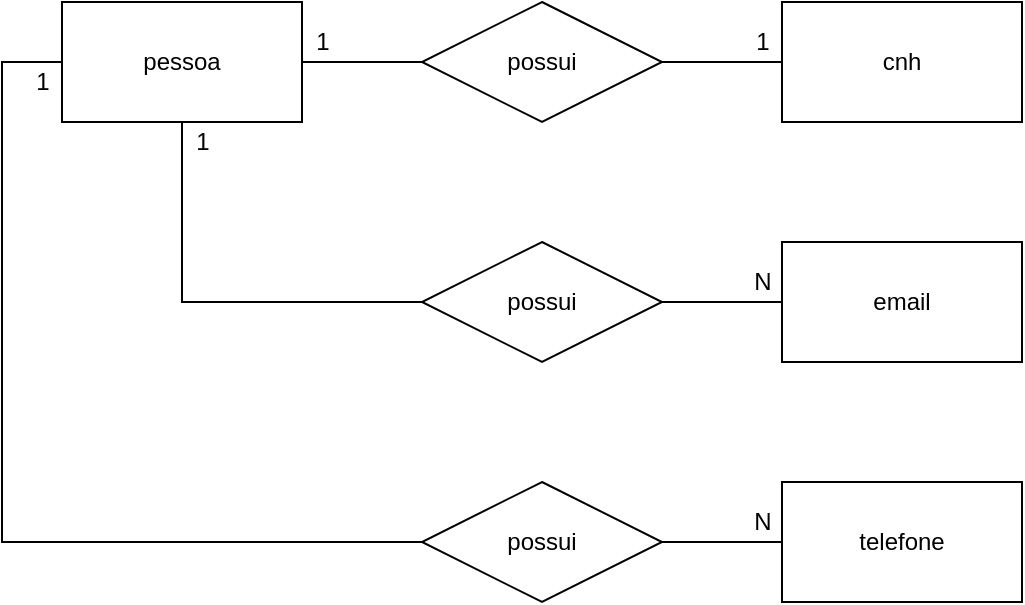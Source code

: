<mxfile version="14.9.3" type="device" pages="2"><diagram id="XCy1Uysqzwbf5xVxiJeU" name="conceitual"><mxGraphModel dx="716" dy="399" grid="1" gridSize="10" guides="1" tooltips="1" connect="1" arrows="1" fold="1" page="1" pageScale="1" pageWidth="827" pageHeight="1169" math="0" shadow="0"><root><mxCell id="0"/><mxCell id="1" parent="0"/><mxCell id="Ljb0cYxNFdJTUpRRm5TJ-5" style="edgeStyle=orthogonalEdgeStyle;rounded=0;orthogonalLoop=1;jettySize=auto;html=1;endArrow=none;endFill=0;" parent="1" source="Ljb0cYxNFdJTUpRRm5TJ-1" target="Ljb0cYxNFdJTUpRRm5TJ-4" edge="1"><mxGeometry relative="1" as="geometry"/></mxCell><mxCell id="Ljb0cYxNFdJTUpRRm5TJ-11" style="edgeStyle=orthogonalEdgeStyle;rounded=0;orthogonalLoop=1;jettySize=auto;html=1;endArrow=none;endFill=0;" parent="1" source="Ljb0cYxNFdJTUpRRm5TJ-1" target="Ljb0cYxNFdJTUpRRm5TJ-10" edge="1"><mxGeometry relative="1" as="geometry"><Array as="points"><mxPoint x="100" y="190"/></Array></mxGeometry></mxCell><mxCell id="Ljb0cYxNFdJTUpRRm5TJ-15" style="edgeStyle=orthogonalEdgeStyle;rounded=0;orthogonalLoop=1;jettySize=auto;html=1;endArrow=none;endFill=0;" parent="1" source="Ljb0cYxNFdJTUpRRm5TJ-1" target="Ljb0cYxNFdJTUpRRm5TJ-13" edge="1"><mxGeometry relative="1" as="geometry"><Array as="points"><mxPoint x="10" y="70"/><mxPoint x="10" y="310"/></Array></mxGeometry></mxCell><mxCell id="Ljb0cYxNFdJTUpRRm5TJ-1" value="pessoa" style="rounded=0;whiteSpace=wrap;html=1;" parent="1" vertex="1"><mxGeometry x="40" y="40" width="120" height="60" as="geometry"/></mxCell><mxCell id="Ljb0cYxNFdJTUpRRm5TJ-2" value="cnh" style="rounded=0;whiteSpace=wrap;html=1;" parent="1" vertex="1"><mxGeometry x="400" y="40" width="120" height="60" as="geometry"/></mxCell><mxCell id="Ljb0cYxNFdJTUpRRm5TJ-3" value="email" style="rounded=0;whiteSpace=wrap;html=1;" parent="1" vertex="1"><mxGeometry x="400" y="160" width="120" height="60" as="geometry"/></mxCell><mxCell id="Ljb0cYxNFdJTUpRRm5TJ-6" style="edgeStyle=orthogonalEdgeStyle;rounded=0;orthogonalLoop=1;jettySize=auto;html=1;endArrow=none;endFill=0;" parent="1" source="Ljb0cYxNFdJTUpRRm5TJ-4" target="Ljb0cYxNFdJTUpRRm5TJ-2" edge="1"><mxGeometry relative="1" as="geometry"/></mxCell><mxCell id="Ljb0cYxNFdJTUpRRm5TJ-4" value="possui" style="shape=rhombus;perimeter=rhombusPerimeter;whiteSpace=wrap;html=1;align=center;" parent="1" vertex="1"><mxGeometry x="220" y="40" width="120" height="60" as="geometry"/></mxCell><mxCell id="Ljb0cYxNFdJTUpRRm5TJ-7" value="1" style="text;html=1;align=center;verticalAlign=middle;resizable=0;points=[];autosize=1;strokeColor=none;" parent="1" vertex="1"><mxGeometry x="160" y="50" width="20" height="20" as="geometry"/></mxCell><mxCell id="Ljb0cYxNFdJTUpRRm5TJ-8" value="1" style="text;html=1;align=center;verticalAlign=middle;resizable=0;points=[];autosize=1;strokeColor=none;" parent="1" vertex="1"><mxGeometry x="380" y="50" width="20" height="20" as="geometry"/></mxCell><mxCell id="Ljb0cYxNFdJTUpRRm5TJ-12" style="edgeStyle=orthogonalEdgeStyle;rounded=0;orthogonalLoop=1;jettySize=auto;html=1;endArrow=none;endFill=0;" parent="1" source="Ljb0cYxNFdJTUpRRm5TJ-10" target="Ljb0cYxNFdJTUpRRm5TJ-3" edge="1"><mxGeometry relative="1" as="geometry"/></mxCell><mxCell id="Ljb0cYxNFdJTUpRRm5TJ-10" value="possui" style="shape=rhombus;perimeter=rhombusPerimeter;whiteSpace=wrap;html=1;align=center;" parent="1" vertex="1"><mxGeometry x="220" y="160" width="120" height="60" as="geometry"/></mxCell><mxCell id="Ljb0cYxNFdJTUpRRm5TJ-18" style="edgeStyle=orthogonalEdgeStyle;rounded=0;orthogonalLoop=1;jettySize=auto;html=1;endArrow=none;endFill=0;" parent="1" source="Ljb0cYxNFdJTUpRRm5TJ-13" target="Ljb0cYxNFdJTUpRRm5TJ-14" edge="1"><mxGeometry relative="1" as="geometry"/></mxCell><mxCell id="Ljb0cYxNFdJTUpRRm5TJ-13" value="possui" style="shape=rhombus;perimeter=rhombusPerimeter;whiteSpace=wrap;html=1;align=center;" parent="1" vertex="1"><mxGeometry x="220" y="280" width="120" height="60" as="geometry"/></mxCell><mxCell id="Ljb0cYxNFdJTUpRRm5TJ-14" value="telefone" style="rounded=0;whiteSpace=wrap;html=1;" parent="1" vertex="1"><mxGeometry x="400" y="280" width="120" height="60" as="geometry"/></mxCell><mxCell id="Ljb0cYxNFdJTUpRRm5TJ-16" value="1" style="text;html=1;align=center;verticalAlign=middle;resizable=0;points=[];autosize=1;strokeColor=none;" parent="1" vertex="1"><mxGeometry x="100" y="100" width="20" height="20" as="geometry"/></mxCell><mxCell id="Ljb0cYxNFdJTUpRRm5TJ-17" value="N" style="text;html=1;align=center;verticalAlign=middle;resizable=0;points=[];autosize=1;strokeColor=none;" parent="1" vertex="1"><mxGeometry x="380" y="170" width="20" height="20" as="geometry"/></mxCell><mxCell id="Ljb0cYxNFdJTUpRRm5TJ-19" value="1" style="text;html=1;align=center;verticalAlign=middle;resizable=0;points=[];autosize=1;strokeColor=none;" parent="1" vertex="1"><mxGeometry x="20" y="70" width="20" height="20" as="geometry"/></mxCell><mxCell id="Ljb0cYxNFdJTUpRRm5TJ-20" value="N" style="text;html=1;align=center;verticalAlign=middle;resizable=0;points=[];autosize=1;strokeColor=none;" parent="1" vertex="1"><mxGeometry x="380" y="290" width="20" height="20" as="geometry"/></mxCell></root></mxGraphModel></diagram><diagram id="0wPN_8F2lBILeDFaFdbZ" name="logico"><mxGraphModel dx="865" dy="1652" grid="1" gridSize="10" guides="1" tooltips="1" connect="1" arrows="1" fold="1" page="1" pageScale="1" pageWidth="827" pageHeight="1169" math="0" shadow="0"><root><mxCell id="rUaqYyUgqg9SsC_hV1Hl-0"/><mxCell id="rUaqYyUgqg9SsC_hV1Hl-1" parent="rUaqYyUgqg9SsC_hV1Hl-0"/><mxCell id="EulmWp-lvXdsY40QZ7sg-0" value="pessoa" style="shape=table;startSize=30;container=1;collapsible=1;childLayout=tableLayout;fixedRows=1;rowLines=0;fontStyle=1;align=center;resizeLast=1;" vertex="1" parent="rUaqYyUgqg9SsC_hV1Hl-1"><mxGeometry x="40" y="40" width="180" height="100" as="geometry"/></mxCell><mxCell id="EulmWp-lvXdsY40QZ7sg-1" value="" style="shape=partialRectangle;collapsible=0;dropTarget=0;pointerEvents=0;fillColor=none;top=0;left=0;bottom=1;right=0;points=[[0,0.5],[1,0.5]];portConstraint=eastwest;" vertex="1" parent="EulmWp-lvXdsY40QZ7sg-0"><mxGeometry y="30" width="180" height="30" as="geometry"/></mxCell><mxCell id="EulmWp-lvXdsY40QZ7sg-2" value="PK" style="shape=partialRectangle;connectable=0;fillColor=none;top=0;left=0;bottom=0;right=0;fontStyle=1;overflow=hidden;" vertex="1" parent="EulmWp-lvXdsY40QZ7sg-1"><mxGeometry width="30" height="30" as="geometry"/></mxCell><mxCell id="EulmWp-lvXdsY40QZ7sg-3" value="idPessoa" style="shape=partialRectangle;connectable=0;fillColor=none;top=0;left=0;bottom=0;right=0;align=left;spacingLeft=6;fontStyle=5;overflow=hidden;" vertex="1" parent="EulmWp-lvXdsY40QZ7sg-1"><mxGeometry x="30" width="150" height="30" as="geometry"/></mxCell><mxCell id="EulmWp-lvXdsY40QZ7sg-4" value="" style="shape=partialRectangle;collapsible=0;dropTarget=0;pointerEvents=0;fillColor=none;top=0;left=0;bottom=0;right=0;points=[[0,0.5],[1,0.5]];portConstraint=eastwest;" vertex="1" parent="EulmWp-lvXdsY40QZ7sg-0"><mxGeometry y="60" width="180" height="30" as="geometry"/></mxCell><mxCell id="EulmWp-lvXdsY40QZ7sg-5" value="" style="shape=partialRectangle;connectable=0;fillColor=none;top=0;left=0;bottom=0;right=0;editable=1;overflow=hidden;" vertex="1" parent="EulmWp-lvXdsY40QZ7sg-4"><mxGeometry width="30" height="30" as="geometry"/></mxCell><mxCell id="EulmWp-lvXdsY40QZ7sg-6" value="nomePessoa" style="shape=partialRectangle;connectable=0;fillColor=none;top=0;left=0;bottom=0;right=0;align=left;spacingLeft=6;overflow=hidden;" vertex="1" parent="EulmWp-lvXdsY40QZ7sg-4"><mxGeometry x="30" width="150" height="30" as="geometry"/></mxCell><mxCell id="GJlK2yhVRCLUqZkGEvzT-0" value="cnh" style="shape=table;startSize=30;container=1;collapsible=1;childLayout=tableLayout;fixedRows=1;rowLines=0;fontStyle=1;align=center;resizeLast=1;" vertex="1" parent="rUaqYyUgqg9SsC_hV1Hl-1"><mxGeometry x="320" y="-120" width="180" height="130" as="geometry"/></mxCell><mxCell id="GJlK2yhVRCLUqZkGEvzT-1" value="" style="shape=partialRectangle;collapsible=0;dropTarget=0;pointerEvents=0;fillColor=none;top=0;left=0;bottom=0;right=0;points=[[0,0.5],[1,0.5]];portConstraint=eastwest;" vertex="1" parent="GJlK2yhVRCLUqZkGEvzT-0"><mxGeometry y="30" width="180" height="30" as="geometry"/></mxCell><mxCell id="GJlK2yhVRCLUqZkGEvzT-2" value="PK" style="shape=partialRectangle;connectable=0;fillColor=none;top=0;left=0;bottom=0;right=0;fontStyle=1;overflow=hidden;" vertex="1" parent="GJlK2yhVRCLUqZkGEvzT-1"><mxGeometry width="60" height="30" as="geometry"/></mxCell><mxCell id="GJlK2yhVRCLUqZkGEvzT-3" value="idCnh" style="shape=partialRectangle;connectable=0;fillColor=none;top=0;left=0;bottom=0;right=0;align=left;spacingLeft=6;fontStyle=5;overflow=hidden;" vertex="1" parent="GJlK2yhVRCLUqZkGEvzT-1"><mxGeometry x="60" width="120" height="30" as="geometry"/></mxCell><mxCell id="GJlK2yhVRCLUqZkGEvzT-4" value="" style="shape=partialRectangle;collapsible=0;dropTarget=0;pointerEvents=0;fillColor=none;top=0;left=0;bottom=1;right=0;points=[[0,0.5],[1,0.5]];portConstraint=eastwest;" vertex="1" parent="GJlK2yhVRCLUqZkGEvzT-0"><mxGeometry y="60" width="180" height="30" as="geometry"/></mxCell><mxCell id="GJlK2yhVRCLUqZkGEvzT-5" value="FK" style="shape=partialRectangle;connectable=0;fillColor=none;top=0;left=0;bottom=0;right=0;fontStyle=1;overflow=hidden;" vertex="1" parent="GJlK2yhVRCLUqZkGEvzT-4"><mxGeometry width="60" height="30" as="geometry"/></mxCell><mxCell id="GJlK2yhVRCLUqZkGEvzT-6" value="idPessoa" style="shape=partialRectangle;connectable=0;fillColor=none;top=0;left=0;bottom=0;right=0;align=left;spacingLeft=6;fontStyle=5;overflow=hidden;" vertex="1" parent="GJlK2yhVRCLUqZkGEvzT-4"><mxGeometry x="60" width="120" height="30" as="geometry"/></mxCell><mxCell id="GJlK2yhVRCLUqZkGEvzT-7" value="" style="shape=partialRectangle;collapsible=0;dropTarget=0;pointerEvents=0;fillColor=none;top=0;left=0;bottom=0;right=0;points=[[0,0.5],[1,0.5]];portConstraint=eastwest;" vertex="1" parent="GJlK2yhVRCLUqZkGEvzT-0"><mxGeometry y="90" width="180" height="30" as="geometry"/></mxCell><mxCell id="GJlK2yhVRCLUqZkGEvzT-8" value="" style="shape=partialRectangle;connectable=0;fillColor=none;top=0;left=0;bottom=0;right=0;editable=1;overflow=hidden;" vertex="1" parent="GJlK2yhVRCLUqZkGEvzT-7"><mxGeometry width="60" height="30" as="geometry"/></mxCell><mxCell id="GJlK2yhVRCLUqZkGEvzT-9" value="descricao" style="shape=partialRectangle;connectable=0;fillColor=none;top=0;left=0;bottom=0;right=0;align=left;spacingLeft=6;overflow=hidden;" vertex="1" parent="GJlK2yhVRCLUqZkGEvzT-7"><mxGeometry x="60" width="120" height="30" as="geometry"/></mxCell><mxCell id="GJlK2yhVRCLUqZkGEvzT-13" value="telefone" style="shape=table;startSize=30;container=1;collapsible=1;childLayout=tableLayout;fixedRows=1;rowLines=0;fontStyle=1;align=center;resizeLast=1;" vertex="1" parent="rUaqYyUgqg9SsC_hV1Hl-1"><mxGeometry x="320" y="40" width="180" height="130" as="geometry"/></mxCell><mxCell id="GJlK2yhVRCLUqZkGEvzT-14" value="" style="shape=partialRectangle;collapsible=0;dropTarget=0;pointerEvents=0;fillColor=none;top=0;left=0;bottom=0;right=0;points=[[0,0.5],[1,0.5]];portConstraint=eastwest;" vertex="1" parent="GJlK2yhVRCLUqZkGEvzT-13"><mxGeometry y="30" width="180" height="30" as="geometry"/></mxCell><mxCell id="GJlK2yhVRCLUqZkGEvzT-15" value="PK" style="shape=partialRectangle;connectable=0;fillColor=none;top=0;left=0;bottom=0;right=0;fontStyle=1;overflow=hidden;" vertex="1" parent="GJlK2yhVRCLUqZkGEvzT-14"><mxGeometry width="60" height="30" as="geometry"/></mxCell><mxCell id="GJlK2yhVRCLUqZkGEvzT-16" value="idTelefone" style="shape=partialRectangle;connectable=0;fillColor=none;top=0;left=0;bottom=0;right=0;align=left;spacingLeft=6;fontStyle=5;overflow=hidden;" vertex="1" parent="GJlK2yhVRCLUqZkGEvzT-14"><mxGeometry x="60" width="120" height="30" as="geometry"/></mxCell><mxCell id="GJlK2yhVRCLUqZkGEvzT-17" value="" style="shape=partialRectangle;collapsible=0;dropTarget=0;pointerEvents=0;fillColor=none;top=0;left=0;bottom=1;right=0;points=[[0,0.5],[1,0.5]];portConstraint=eastwest;" vertex="1" parent="GJlK2yhVRCLUqZkGEvzT-13"><mxGeometry y="60" width="180" height="30" as="geometry"/></mxCell><mxCell id="GJlK2yhVRCLUqZkGEvzT-18" value="FK" style="shape=partialRectangle;connectable=0;fillColor=none;top=0;left=0;bottom=0;right=0;fontStyle=1;overflow=hidden;" vertex="1" parent="GJlK2yhVRCLUqZkGEvzT-17"><mxGeometry width="60" height="30" as="geometry"/></mxCell><mxCell id="GJlK2yhVRCLUqZkGEvzT-19" value="idPessoa" style="shape=partialRectangle;connectable=0;fillColor=none;top=0;left=0;bottom=0;right=0;align=left;spacingLeft=6;fontStyle=5;overflow=hidden;" vertex="1" parent="GJlK2yhVRCLUqZkGEvzT-17"><mxGeometry x="60" width="120" height="30" as="geometry"/></mxCell><mxCell id="GJlK2yhVRCLUqZkGEvzT-20" value="" style="shape=partialRectangle;collapsible=0;dropTarget=0;pointerEvents=0;fillColor=none;top=0;left=0;bottom=0;right=0;points=[[0,0.5],[1,0.5]];portConstraint=eastwest;" vertex="1" parent="GJlK2yhVRCLUqZkGEvzT-13"><mxGeometry y="90" width="180" height="30" as="geometry"/></mxCell><mxCell id="GJlK2yhVRCLUqZkGEvzT-21" value="" style="shape=partialRectangle;connectable=0;fillColor=none;top=0;left=0;bottom=0;right=0;editable=1;overflow=hidden;" vertex="1" parent="GJlK2yhVRCLUqZkGEvzT-20"><mxGeometry width="60" height="30" as="geometry"/></mxCell><mxCell id="GJlK2yhVRCLUqZkGEvzT-22" value="numeroTelefone" style="shape=partialRectangle;connectable=0;fillColor=none;top=0;left=0;bottom=0;right=0;align=left;spacingLeft=6;overflow=hidden;" vertex="1" parent="GJlK2yhVRCLUqZkGEvzT-20"><mxGeometry x="60" width="120" height="30" as="geometry"/></mxCell><mxCell id="GJlK2yhVRCLUqZkGEvzT-26" value="email" style="shape=table;startSize=30;container=1;collapsible=1;childLayout=tableLayout;fixedRows=1;rowLines=0;fontStyle=1;align=center;resizeLast=1;" vertex="1" parent="rUaqYyUgqg9SsC_hV1Hl-1"><mxGeometry x="320" y="200" width="180" height="130" as="geometry"/></mxCell><mxCell id="GJlK2yhVRCLUqZkGEvzT-27" value="" style="shape=partialRectangle;collapsible=0;dropTarget=0;pointerEvents=0;fillColor=none;top=0;left=0;bottom=0;right=0;points=[[0,0.5],[1,0.5]];portConstraint=eastwest;" vertex="1" parent="GJlK2yhVRCLUqZkGEvzT-26"><mxGeometry y="30" width="180" height="30" as="geometry"/></mxCell><mxCell id="GJlK2yhVRCLUqZkGEvzT-28" value="PK" style="shape=partialRectangle;connectable=0;fillColor=none;top=0;left=0;bottom=0;right=0;fontStyle=1;overflow=hidden;" vertex="1" parent="GJlK2yhVRCLUqZkGEvzT-27"><mxGeometry width="60" height="30" as="geometry"/></mxCell><mxCell id="GJlK2yhVRCLUqZkGEvzT-29" value="idEmail" style="shape=partialRectangle;connectable=0;fillColor=none;top=0;left=0;bottom=0;right=0;align=left;spacingLeft=6;fontStyle=5;overflow=hidden;" vertex="1" parent="GJlK2yhVRCLUqZkGEvzT-27"><mxGeometry x="60" width="120" height="30" as="geometry"/></mxCell><mxCell id="GJlK2yhVRCLUqZkGEvzT-30" value="" style="shape=partialRectangle;collapsible=0;dropTarget=0;pointerEvents=0;fillColor=none;top=0;left=0;bottom=1;right=0;points=[[0,0.5],[1,0.5]];portConstraint=eastwest;" vertex="1" parent="GJlK2yhVRCLUqZkGEvzT-26"><mxGeometry y="60" width="180" height="30" as="geometry"/></mxCell><mxCell id="GJlK2yhVRCLUqZkGEvzT-31" value="FK" style="shape=partialRectangle;connectable=0;fillColor=none;top=0;left=0;bottom=0;right=0;fontStyle=1;overflow=hidden;" vertex="1" parent="GJlK2yhVRCLUqZkGEvzT-30"><mxGeometry width="60" height="30" as="geometry"/></mxCell><mxCell id="GJlK2yhVRCLUqZkGEvzT-32" value="idPessoa" style="shape=partialRectangle;connectable=0;fillColor=none;top=0;left=0;bottom=0;right=0;align=left;spacingLeft=6;fontStyle=5;overflow=hidden;" vertex="1" parent="GJlK2yhVRCLUqZkGEvzT-30"><mxGeometry x="60" width="120" height="30" as="geometry"/></mxCell><mxCell id="GJlK2yhVRCLUqZkGEvzT-33" value="" style="shape=partialRectangle;collapsible=0;dropTarget=0;pointerEvents=0;fillColor=none;top=0;left=0;bottom=0;right=0;points=[[0,0.5],[1,0.5]];portConstraint=eastwest;" vertex="1" parent="GJlK2yhVRCLUqZkGEvzT-26"><mxGeometry y="90" width="180" height="30" as="geometry"/></mxCell><mxCell id="GJlK2yhVRCLUqZkGEvzT-34" value="" style="shape=partialRectangle;connectable=0;fillColor=none;top=0;left=0;bottom=0;right=0;editable=1;overflow=hidden;" vertex="1" parent="GJlK2yhVRCLUqZkGEvzT-33"><mxGeometry width="60" height="30" as="geometry"/></mxCell><mxCell id="GJlK2yhVRCLUqZkGEvzT-35" value="end_email" style="shape=partialRectangle;connectable=0;fillColor=none;top=0;left=0;bottom=0;right=0;align=left;spacingLeft=6;overflow=hidden;" vertex="1" parent="GJlK2yhVRCLUqZkGEvzT-33"><mxGeometry x="60" width="120" height="30" as="geometry"/></mxCell><mxCell id="ml0QU2-QD2mWVLYeHq8B-0" value="" style="edgeStyle=entityRelationEdgeStyle;fontSize=12;html=1;endArrow=ERmandOne;startArrow=ERmandOne;" edge="1" parent="rUaqYyUgqg9SsC_hV1Hl-1" source="GJlK2yhVRCLUqZkGEvzT-4" target="EulmWp-lvXdsY40QZ7sg-1"><mxGeometry width="100" height="100" relative="1" as="geometry"><mxPoint x="90" y="340" as="sourcePoint"/><mxPoint x="190" y="240" as="targetPoint"/></mxGeometry></mxCell><mxCell id="vktm7fuiqHpHak3vAl-_-0" value="" style="edgeStyle=entityRelationEdgeStyle;fontSize=12;html=1;endArrow=ERoneToMany;" edge="1" parent="rUaqYyUgqg9SsC_hV1Hl-1" source="EulmWp-lvXdsY40QZ7sg-1" target="GJlK2yhVRCLUqZkGEvzT-17"><mxGeometry width="100" height="100" relative="1" as="geometry"><mxPoint x="120" y="315" as="sourcePoint"/><mxPoint x="220" y="215" as="targetPoint"/></mxGeometry></mxCell><mxCell id="81YJF9kt5OMJE4Xg3otL-0" value="" style="edgeStyle=entityRelationEdgeStyle;fontSize=12;html=1;endArrow=ERoneToMany;" edge="1" parent="rUaqYyUgqg9SsC_hV1Hl-1" source="EulmWp-lvXdsY40QZ7sg-1" target="GJlK2yhVRCLUqZkGEvzT-30"><mxGeometry width="100" height="100" relative="1" as="geometry"><mxPoint x="60" y="380" as="sourcePoint"/><mxPoint x="160" y="280" as="targetPoint"/></mxGeometry></mxCell></root></mxGraphModel></diagram></mxfile>